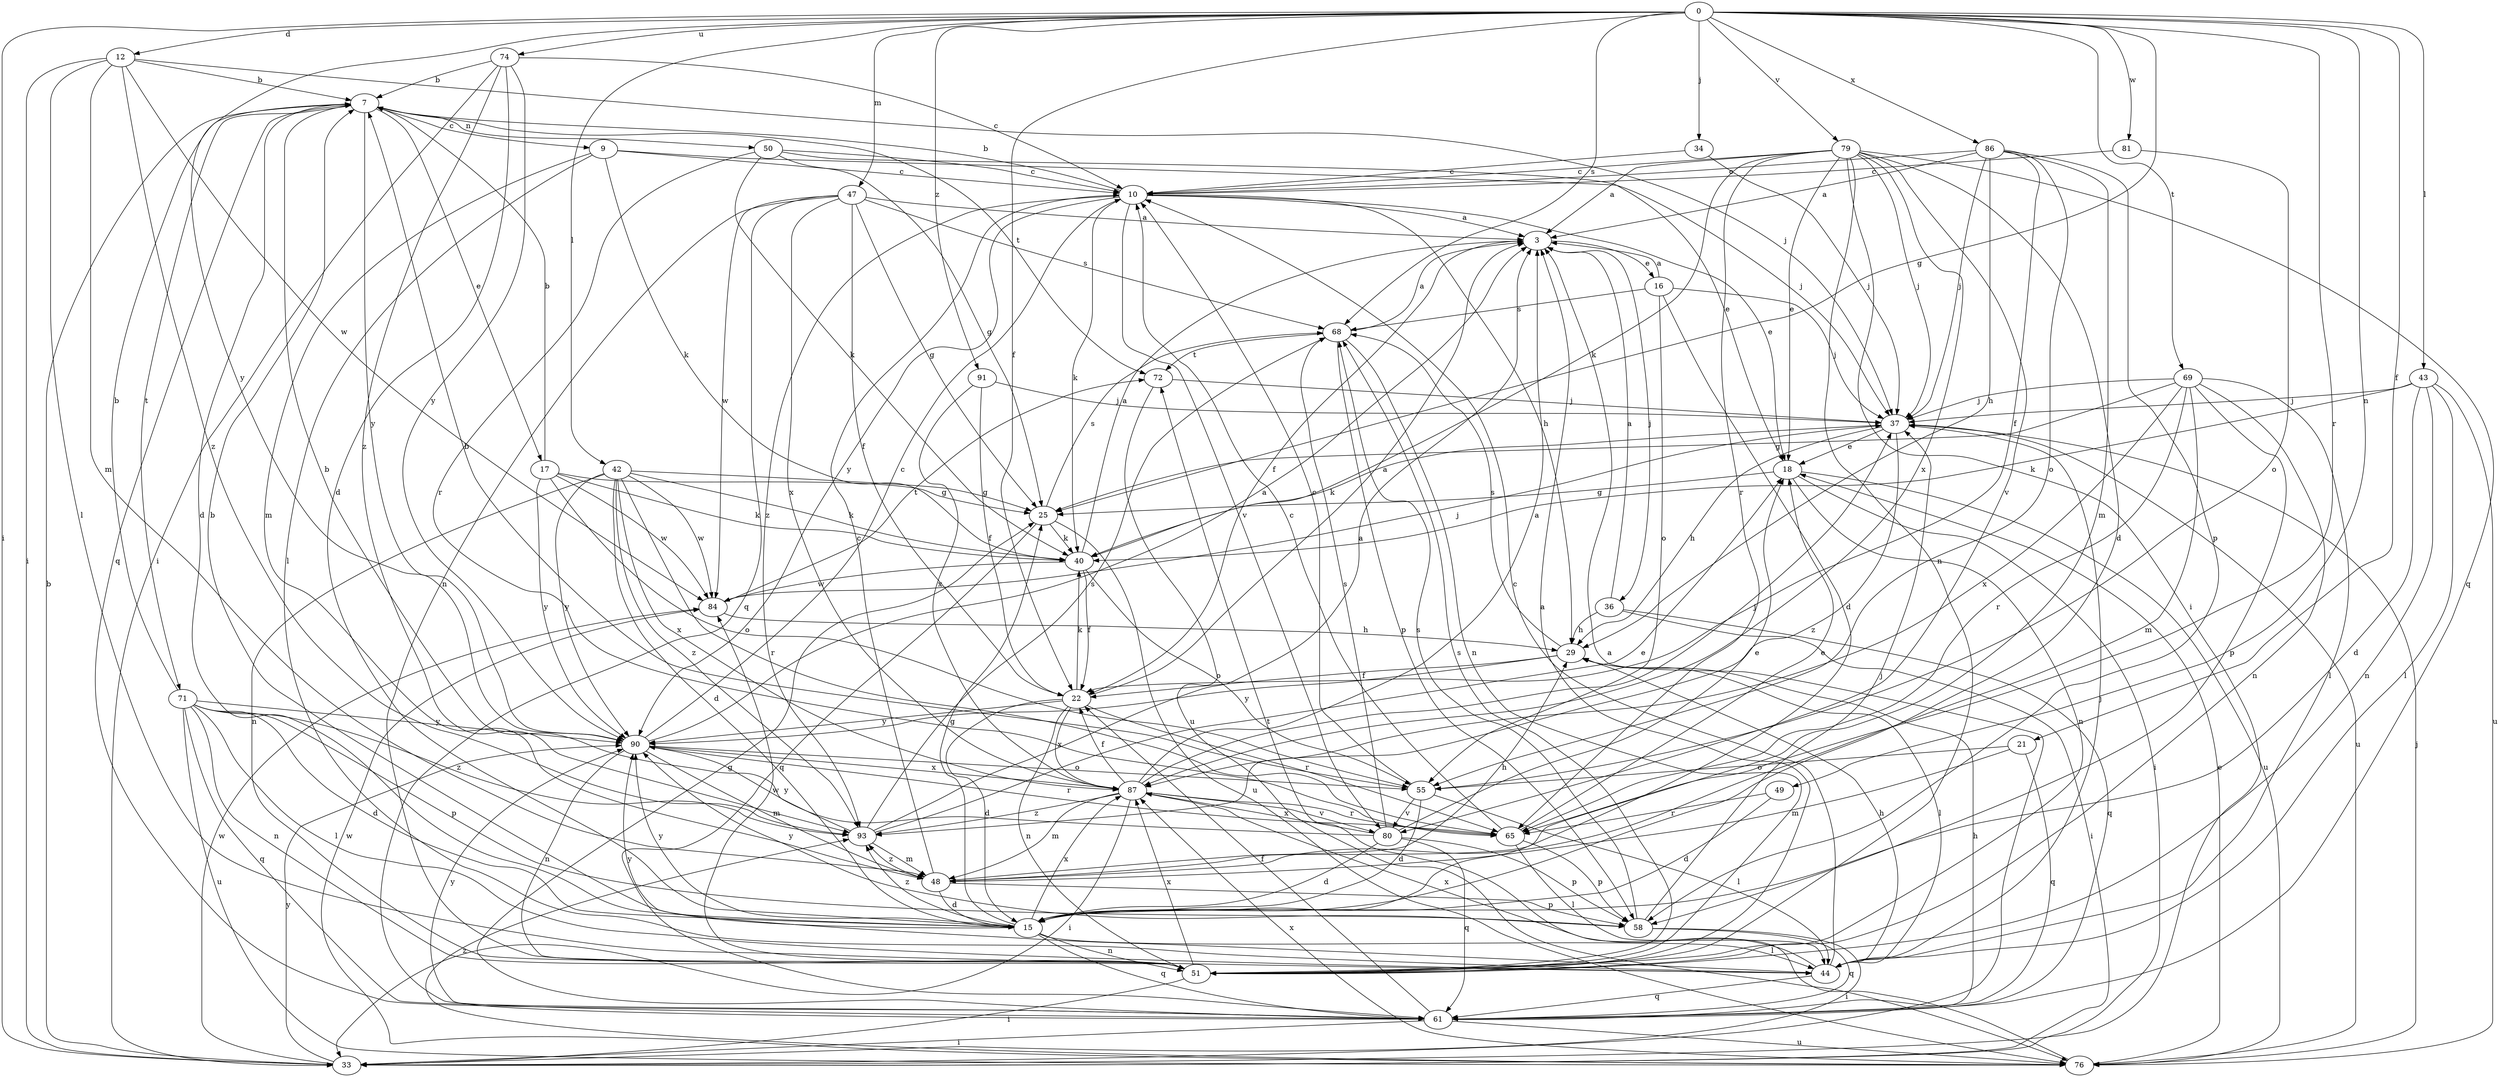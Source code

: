strict digraph  {
0;
3;
7;
9;
10;
12;
15;
16;
17;
18;
21;
22;
25;
29;
33;
34;
36;
37;
40;
42;
43;
44;
47;
48;
49;
50;
51;
55;
58;
61;
65;
68;
69;
71;
72;
74;
76;
79;
80;
81;
84;
86;
87;
90;
91;
93;
0 -> 12  [label=d];
0 -> 21  [label=f];
0 -> 22  [label=f];
0 -> 25  [label=g];
0 -> 33  [label=i];
0 -> 34  [label=j];
0 -> 42  [label=l];
0 -> 43  [label=l];
0 -> 47  [label=m];
0 -> 49  [label=n];
0 -> 65  [label=r];
0 -> 68  [label=s];
0 -> 69  [label=t];
0 -> 74  [label=u];
0 -> 79  [label=v];
0 -> 81  [label=w];
0 -> 86  [label=x];
0 -> 90  [label=y];
0 -> 91  [label=z];
3 -> 16  [label=e];
3 -> 22  [label=f];
3 -> 36  [label=j];
7 -> 9  [label=c];
7 -> 15  [label=d];
7 -> 17  [label=e];
7 -> 50  [label=n];
7 -> 61  [label=q];
7 -> 71  [label=t];
7 -> 72  [label=t];
7 -> 90  [label=y];
9 -> 10  [label=c];
9 -> 37  [label=j];
9 -> 40  [label=k];
9 -> 44  [label=l];
9 -> 48  [label=m];
10 -> 3  [label=a];
10 -> 7  [label=b];
10 -> 18  [label=e];
10 -> 29  [label=h];
10 -> 40  [label=k];
10 -> 80  [label=v];
10 -> 90  [label=y];
10 -> 93  [label=z];
12 -> 7  [label=b];
12 -> 33  [label=i];
12 -> 37  [label=j];
12 -> 44  [label=l];
12 -> 48  [label=m];
12 -> 84  [label=w];
12 -> 93  [label=z];
15 -> 7  [label=b];
15 -> 25  [label=g];
15 -> 44  [label=l];
15 -> 51  [label=n];
15 -> 61  [label=q];
15 -> 87  [label=x];
15 -> 90  [label=y];
15 -> 93  [label=z];
16 -> 3  [label=a];
16 -> 15  [label=d];
16 -> 37  [label=j];
16 -> 55  [label=o];
16 -> 68  [label=s];
17 -> 7  [label=b];
17 -> 25  [label=g];
17 -> 40  [label=k];
17 -> 55  [label=o];
17 -> 84  [label=w];
17 -> 90  [label=y];
18 -> 25  [label=g];
18 -> 33  [label=i];
18 -> 51  [label=n];
18 -> 76  [label=u];
21 -> 48  [label=m];
21 -> 55  [label=o];
21 -> 61  [label=q];
22 -> 3  [label=a];
22 -> 15  [label=d];
22 -> 40  [label=k];
22 -> 51  [label=n];
22 -> 65  [label=r];
22 -> 87  [label=x];
22 -> 90  [label=y];
25 -> 40  [label=k];
25 -> 61  [label=q];
25 -> 68  [label=s];
25 -> 76  [label=u];
29 -> 22  [label=f];
29 -> 44  [label=l];
29 -> 68  [label=s];
29 -> 90  [label=y];
33 -> 3  [label=a];
33 -> 7  [label=b];
33 -> 84  [label=w];
33 -> 90  [label=y];
34 -> 10  [label=c];
34 -> 37  [label=j];
36 -> 3  [label=a];
36 -> 29  [label=h];
36 -> 33  [label=i];
36 -> 61  [label=q];
37 -> 18  [label=e];
37 -> 29  [label=h];
37 -> 40  [label=k];
37 -> 76  [label=u];
37 -> 93  [label=z];
40 -> 3  [label=a];
40 -> 22  [label=f];
40 -> 55  [label=o];
40 -> 84  [label=w];
42 -> 15  [label=d];
42 -> 25  [label=g];
42 -> 40  [label=k];
42 -> 51  [label=n];
42 -> 65  [label=r];
42 -> 84  [label=w];
42 -> 87  [label=x];
42 -> 90  [label=y];
42 -> 93  [label=z];
43 -> 15  [label=d];
43 -> 37  [label=j];
43 -> 40  [label=k];
43 -> 44  [label=l];
43 -> 51  [label=n];
43 -> 76  [label=u];
44 -> 10  [label=c];
44 -> 29  [label=h];
44 -> 37  [label=j];
44 -> 61  [label=q];
44 -> 87  [label=x];
44 -> 90  [label=y];
47 -> 3  [label=a];
47 -> 22  [label=f];
47 -> 25  [label=g];
47 -> 51  [label=n];
47 -> 61  [label=q];
47 -> 68  [label=s];
47 -> 84  [label=w];
47 -> 87  [label=x];
48 -> 10  [label=c];
48 -> 15  [label=d];
48 -> 29  [label=h];
48 -> 58  [label=p];
48 -> 93  [label=z];
49 -> 15  [label=d];
49 -> 65  [label=r];
50 -> 10  [label=c];
50 -> 18  [label=e];
50 -> 25  [label=g];
50 -> 40  [label=k];
50 -> 65  [label=r];
51 -> 3  [label=a];
51 -> 33  [label=i];
51 -> 68  [label=s];
51 -> 84  [label=w];
51 -> 87  [label=x];
55 -> 7  [label=b];
55 -> 10  [label=c];
55 -> 15  [label=d];
55 -> 44  [label=l];
55 -> 80  [label=v];
58 -> 33  [label=i];
58 -> 37  [label=j];
58 -> 61  [label=q];
58 -> 68  [label=s];
58 -> 90  [label=y];
61 -> 22  [label=f];
61 -> 25  [label=g];
61 -> 29  [label=h];
61 -> 33  [label=i];
61 -> 76  [label=u];
61 -> 90  [label=y];
65 -> 10  [label=c];
65 -> 18  [label=e];
65 -> 44  [label=l];
65 -> 58  [label=p];
68 -> 3  [label=a];
68 -> 51  [label=n];
68 -> 58  [label=p];
68 -> 72  [label=t];
69 -> 25  [label=g];
69 -> 37  [label=j];
69 -> 44  [label=l];
69 -> 48  [label=m];
69 -> 51  [label=n];
69 -> 58  [label=p];
69 -> 65  [label=r];
69 -> 87  [label=x];
71 -> 7  [label=b];
71 -> 15  [label=d];
71 -> 44  [label=l];
71 -> 51  [label=n];
71 -> 58  [label=p];
71 -> 61  [label=q];
71 -> 76  [label=u];
71 -> 90  [label=y];
71 -> 93  [label=z];
72 -> 37  [label=j];
72 -> 76  [label=u];
74 -> 7  [label=b];
74 -> 10  [label=c];
74 -> 15  [label=d];
74 -> 33  [label=i];
74 -> 90  [label=y];
74 -> 93  [label=z];
76 -> 18  [label=e];
76 -> 37  [label=j];
76 -> 72  [label=t];
76 -> 84  [label=w];
76 -> 87  [label=x];
76 -> 93  [label=z];
79 -> 3  [label=a];
79 -> 10  [label=c];
79 -> 15  [label=d];
79 -> 18  [label=e];
79 -> 33  [label=i];
79 -> 37  [label=j];
79 -> 40  [label=k];
79 -> 51  [label=n];
79 -> 61  [label=q];
79 -> 65  [label=r];
79 -> 80  [label=v];
79 -> 87  [label=x];
80 -> 7  [label=b];
80 -> 15  [label=d];
80 -> 18  [label=e];
80 -> 58  [label=p];
80 -> 61  [label=q];
80 -> 68  [label=s];
80 -> 87  [label=x];
81 -> 10  [label=c];
81 -> 55  [label=o];
84 -> 29  [label=h];
84 -> 37  [label=j];
84 -> 72  [label=t];
86 -> 3  [label=a];
86 -> 10  [label=c];
86 -> 22  [label=f];
86 -> 29  [label=h];
86 -> 37  [label=j];
86 -> 48  [label=m];
86 -> 55  [label=o];
86 -> 58  [label=p];
87 -> 3  [label=a];
87 -> 22  [label=f];
87 -> 33  [label=i];
87 -> 37  [label=j];
87 -> 48  [label=m];
87 -> 65  [label=r];
87 -> 80  [label=v];
87 -> 93  [label=z];
90 -> 3  [label=a];
90 -> 10  [label=c];
90 -> 48  [label=m];
90 -> 51  [label=n];
90 -> 55  [label=o];
90 -> 65  [label=r];
90 -> 87  [label=x];
91 -> 22  [label=f];
91 -> 37  [label=j];
91 -> 87  [label=x];
93 -> 3  [label=a];
93 -> 18  [label=e];
93 -> 48  [label=m];
93 -> 68  [label=s];
93 -> 90  [label=y];
}
